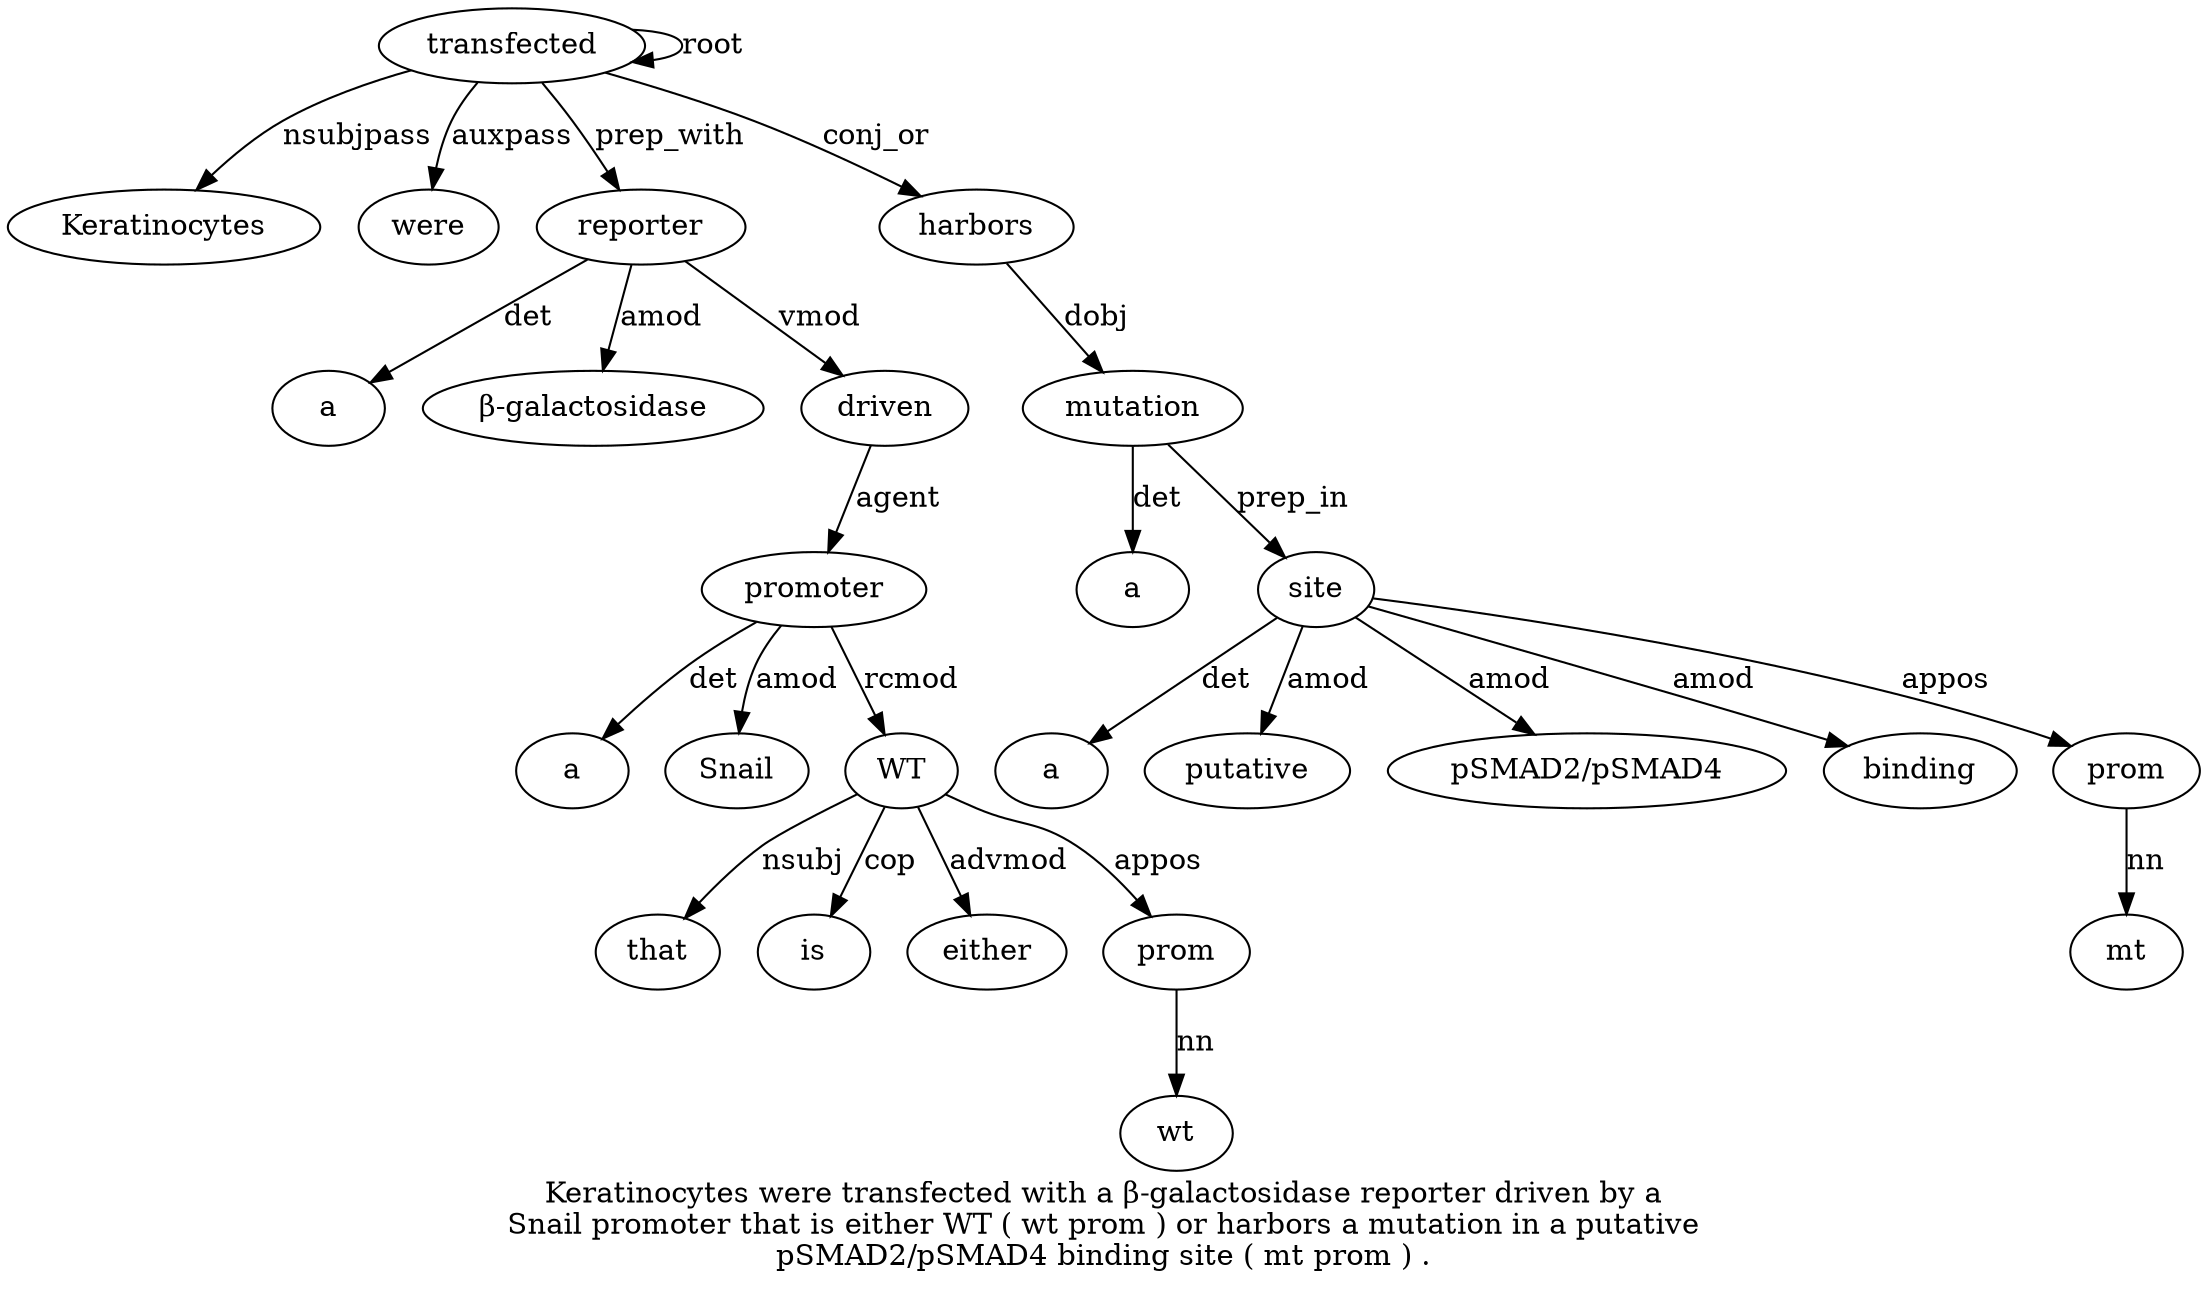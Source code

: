 digraph "Keratinocytes were transfected with a β-galactosidase reporter driven by a Snail promoter that is either WT ( wt prom ) or harbors a mutation in a putative pSMAD2/pSMAD4 binding site ( mt prom ) ." {
label="Keratinocytes were transfected with a β-galactosidase reporter driven by a
Snail promoter that is either WT ( wt prom ) or harbors a mutation in a putative
pSMAD2/pSMAD4 binding site ( mt prom ) .";
transfected3 [style=filled, fillcolor=white, label=transfected];
Keratinocytes1 [style=filled, fillcolor=white, label=Keratinocytes];
transfected3 -> Keratinocytes1  [label=nsubjpass];
were2 [style=filled, fillcolor=white, label=were];
transfected3 -> were2  [label=auxpass];
transfected3 -> transfected3  [label=root];
reporter7 [style=filled, fillcolor=white, label=reporter];
a5 [style=filled, fillcolor=white, label=a];
reporter7 -> a5  [label=det];
"β-galactosidase6" [style=filled, fillcolor=white, label="β-galactosidase"];
reporter7 -> "β-galactosidase6"  [label=amod];
transfected3 -> reporter7  [label=prep_with];
driven8 [style=filled, fillcolor=white, label=driven];
reporter7 -> driven8  [label=vmod];
promoter12 [style=filled, fillcolor=white, label=promoter];
a10 [style=filled, fillcolor=white, label=a];
promoter12 -> a10  [label=det];
Snail11 [style=filled, fillcolor=white, label=Snail];
promoter12 -> Snail11  [label=amod];
driven8 -> promoter12  [label=agent];
WT16 [style=filled, fillcolor=white, label=WT];
that13 [style=filled, fillcolor=white, label=that];
WT16 -> that13  [label=nsubj];
is14 [style=filled, fillcolor=white, label=is];
WT16 -> is14  [label=cop];
either15 [style=filled, fillcolor=white, label=either];
WT16 -> either15  [label=advmod];
promoter12 -> WT16  [label=rcmod];
prom19 [style=filled, fillcolor=white, label=prom];
wt18 [style=filled, fillcolor=white, label=wt];
prom19 -> wt18  [label=nn];
WT16 -> prom19  [label=appos];
harbors22 [style=filled, fillcolor=white, label=harbors];
transfected3 -> harbors22  [label=conj_or];
mutation24 [style=filled, fillcolor=white, label=mutation];
a23 [style=filled, fillcolor=white, label=a];
mutation24 -> a23  [label=det];
harbors22 -> mutation24  [label=dobj];
site30 [style=filled, fillcolor=white, label=site];
a26 [style=filled, fillcolor=white, label=a];
site30 -> a26  [label=det];
putative27 [style=filled, fillcolor=white, label=putative];
site30 -> putative27  [label=amod];
"pSMAD2/pSMAD428" [style=filled, fillcolor=white, label="pSMAD2/pSMAD4"];
site30 -> "pSMAD2/pSMAD428"  [label=amod];
binding29 [style=filled, fillcolor=white, label=binding];
site30 -> binding29  [label=amod];
mutation24 -> site30  [label=prep_in];
prom33 [style=filled, fillcolor=white, label=prom];
mt32 [style=filled, fillcolor=white, label=mt];
prom33 -> mt32  [label=nn];
site30 -> prom33  [label=appos];
}
